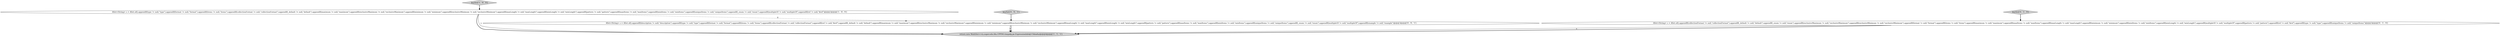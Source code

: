 digraph {
5 [style = filled, label = "ASet<String> s = ASet.of().appendIf(description != null,\"description\").appendIf(type != null,\"type\").appendIf(format != null,\"format\").appendIf(items != null,\"items\").appendIf(collectionFormat != null,\"collectionFormat\").appendIf(ref != null,\"$ref\").appendIf(_default != null,\"default\").appendIf(maximum != null,\"maximum\").appendIf(exclusiveMaximum != null,\"exclusiveMaximum\").appendIf(minimum != null,\"minimum\").appendIf(exclusiveMinimum != null,\"exclusiveMinimum\").appendIf(maxLength != null,\"maxLength\").appendIf(minLength != null,\"minLength\").appendIf(pattern != null,\"pattern\").appendIf(maxItems != null,\"maxItems\").appendIf(minItems != null,\"minItems\").appendIf(uniqueItems != null,\"uniqueItems\").appendIf(_enum != null,\"enum\").appendIf(multipleOf != null,\"multipleOf\").appendIf(example != null,\"example\")@@@3@@@['0', '0', '1']", fillcolor = white, shape = ellipse image = "AAA0AAABBB3BBB"];
0 [style = filled, label = "keySet['1', '0', '0']", fillcolor = lightgray, shape = diamond image = "AAA0AAABBB1BBB"];
4 [style = filled, label = "keySet['0', '1', '0']", fillcolor = lightgray, shape = diamond image = "AAA0AAABBB2BBB"];
1 [style = filled, label = "return new MultiSet<>(s,super.edu.fdu.CPPDG.tinypdg.pe.ExpressionInfo@15bba6a)@@@4@@@['1', '1', '1']", fillcolor = lightgray, shape = ellipse image = "AAA0AAABBB1BBB"];
2 [style = filled, label = "ASet<String> s = ASet.of().appendIf(type != null,\"type\").appendIf(format != null,\"format\").appendIf(items != null,\"items\").appendIf(collectionFormat != null,\"collectionFormat\").appendIf(_default != null,\"default\").appendIf(maximum != null,\"maximum\").appendIf(exclusiveMaximum != null,\"exclusiveMaximum\").appendIf(minimum != null,\"minimum\").appendIf(exclusiveMinimum != null,\"exclusiveMinimum\").appendIf(maxLength != null,\"maxLength\").appendIf(minLength != null,\"minLength\").appendIf(pattern != null,\"pattern\").appendIf(maxItems != null,\"maxItems\").appendIf(minItems != null,\"minItems\").appendIf(uniqueItems != null,\"uniqueItems\").appendIf(_enum != null,\"enum\").appendIf(multipleOf != null,\"multipleOf\").appendIf(ref != null,\"$ref\")@@@3@@@['1', '0', '0']", fillcolor = white, shape = ellipse image = "AAA0AAABBB1BBB"];
6 [style = filled, label = "keySet['0', '0', '1']", fillcolor = lightgray, shape = diamond image = "AAA0AAABBB3BBB"];
3 [style = filled, label = "ASet<String> s = ASet.of().appendIf(collectionFormat != null,\"collectionFormat\").appendIf(_default != null,\"default\").appendIf(_enum != null,\"enum\").appendIf(exclusiveMaximum != null,\"exclusiveMaximum\").appendIf(exclusiveMinimum != null,\"exclusiveMinimum\").appendIf(format != null,\"format\").appendIf(items != null,\"items\").appendIf(maximum != null,\"maximum\").appendIf(maxItems != null,\"maxItems\").appendIf(maxLength != null,\"maxLength\").appendIf(minimum != null,\"minimum\").appendIf(minItems != null,\"minItems\").appendIf(minLength != null,\"minLength\").appendIf(multipleOf != null,\"multipleOf\").appendIf(pattern != null,\"pattern\").appendIf(ref != null,\"$ref\").appendIf(type != null,\"type\").appendIf(uniqueItems != null,\"uniqueItems\")@@@3@@@['0', '1', '0']", fillcolor = white, shape = ellipse image = "AAA0AAABBB2BBB"];
3->1 [style = solid, label="s"];
2->1 [style = solid, label="s"];
0->2 [style = bold, label=""];
2->5 [style = dashed, label="0"];
4->3 [style = bold, label=""];
2->1 [style = bold, label=""];
6->5 [style = bold, label=""];
3->1 [style = bold, label=""];
5->1 [style = solid, label="s"];
5->1 [style = bold, label=""];
}
